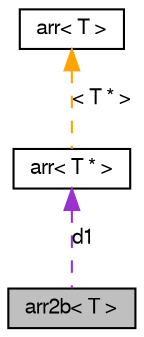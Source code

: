 digraph G
{
  edge [fontname="FreeSans",fontsize=10,labelfontname="FreeSans",labelfontsize=10];
  node [fontname="FreeSans",fontsize=10,shape=record];
  Node1 [label="arr2b\< T \>",height=0.2,width=0.4,color="black", fillcolor="grey75", style="filled" fontcolor="black"];
  Node2 -> Node1 [dir=back,color="darkorchid3",fontsize=10,style="dashed",label="d1",fontname="FreeSans"];
  Node2 [label="arr\< T * \>",height=0.2,width=0.4,color="black", fillcolor="white", style="filled",URL="$classarr.html"];
  Node3 -> Node2 [dir=back,color="orange",fontsize=10,style="dashed",label="\< T * \>",fontname="FreeSans"];
  Node3 [label="arr\< T \>",height=0.2,width=0.4,color="black", fillcolor="white", style="filled",URL="$classarr.html"];
}
